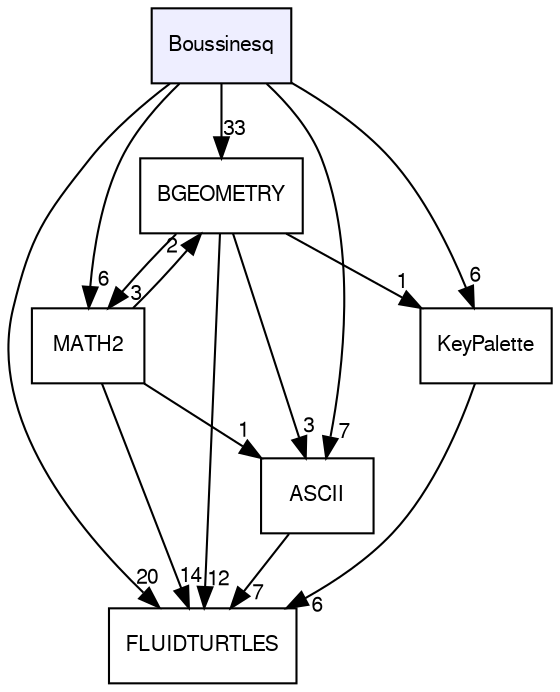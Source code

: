 digraph "Boussinesq" {
  bgcolor=transparent;
  compound=true
  node [ fontsize="10", fontname="FreeSans"];
  edge [ labelfontsize="10", labelfontname="FreeSans"];
  dir_a0bf5527c581bd93bf610f2fb4dfdafe [shape=box, label="Boussinesq", style="filled", fillcolor="#eeeeff", pencolor="black", URL="dir_a0bf5527c581bd93bf610f2fb4dfdafe.html"];
  dir_35f417b985544cf263a04ec191aceaac [shape=box label="BGEOMETRY" URL="dir_35f417b985544cf263a04ec191aceaac.html"];
  dir_fb40fc9119ac7be66a58b043a0ee8958 [shape=box label="MATH2" URL="dir_fb40fc9119ac7be66a58b043a0ee8958.html"];
  dir_9adbcda92acd3d9b1586cfd872ecc295 [shape=box label="ASCII" URL="dir_9adbcda92acd3d9b1586cfd872ecc295.html"];
  dir_bfae1e828e55c83e49a704858884c85c [shape=box label="KeyPalette" URL="dir_bfae1e828e55c83e49a704858884c85c.html"];
  dir_ad540987da793b2d49ae23efb13ead7a [shape=box label="FLUIDTURTLES" URL="dir_ad540987da793b2d49ae23efb13ead7a.html"];
  dir_35f417b985544cf263a04ec191aceaac->dir_fb40fc9119ac7be66a58b043a0ee8958 [headlabel="3", labeldistance=1.5 headhref="dir_000001_000005.html"];
  dir_35f417b985544cf263a04ec191aceaac->dir_9adbcda92acd3d9b1586cfd872ecc295 [headlabel="3", labeldistance=1.5 headhref="dir_000001_000000.html"];
  dir_35f417b985544cf263a04ec191aceaac->dir_bfae1e828e55c83e49a704858884c85c [headlabel="1", labeldistance=1.5 headhref="dir_000001_000004.html"];
  dir_35f417b985544cf263a04ec191aceaac->dir_ad540987da793b2d49ae23efb13ead7a [headlabel="12", labeldistance=1.5 headhref="dir_000001_000003.html"];
  dir_fb40fc9119ac7be66a58b043a0ee8958->dir_35f417b985544cf263a04ec191aceaac [headlabel="2", labeldistance=1.5 headhref="dir_000005_000001.html"];
  dir_fb40fc9119ac7be66a58b043a0ee8958->dir_9adbcda92acd3d9b1586cfd872ecc295 [headlabel="1", labeldistance=1.5 headhref="dir_000005_000000.html"];
  dir_fb40fc9119ac7be66a58b043a0ee8958->dir_ad540987da793b2d49ae23efb13ead7a [headlabel="14", labeldistance=1.5 headhref="dir_000005_000003.html"];
  dir_9adbcda92acd3d9b1586cfd872ecc295->dir_ad540987da793b2d49ae23efb13ead7a [headlabel="7", labeldistance=1.5 headhref="dir_000000_000003.html"];
  dir_bfae1e828e55c83e49a704858884c85c->dir_ad540987da793b2d49ae23efb13ead7a [headlabel="6", labeldistance=1.5 headhref="dir_000004_000003.html"];
  dir_a0bf5527c581bd93bf610f2fb4dfdafe->dir_35f417b985544cf263a04ec191aceaac [headlabel="33", labeldistance=1.5 headhref="dir_000002_000001.html"];
  dir_a0bf5527c581bd93bf610f2fb4dfdafe->dir_fb40fc9119ac7be66a58b043a0ee8958 [headlabel="6", labeldistance=1.5 headhref="dir_000002_000005.html"];
  dir_a0bf5527c581bd93bf610f2fb4dfdafe->dir_9adbcda92acd3d9b1586cfd872ecc295 [headlabel="7", labeldistance=1.5 headhref="dir_000002_000000.html"];
  dir_a0bf5527c581bd93bf610f2fb4dfdafe->dir_bfae1e828e55c83e49a704858884c85c [headlabel="6", labeldistance=1.5 headhref="dir_000002_000004.html"];
  dir_a0bf5527c581bd93bf610f2fb4dfdafe->dir_ad540987da793b2d49ae23efb13ead7a [headlabel="20", labeldistance=1.5 headhref="dir_000002_000003.html"];
}
